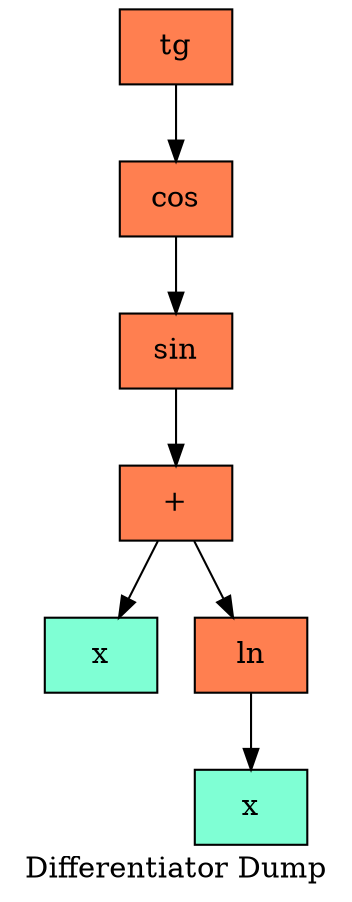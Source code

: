   digraph tree  {
  node[   shape     = "Mrecord",  style     = "filled",  fillcolor = "aqua",  fontcolor = "#000000",  margin    = "0.075"];
  rankdir   = "TB";

  label     = "Differentiator Dump";
"node0" [shape = "record", label = "{tg}", fillcolor = "coral"]
"node1" [shape = "record", label = "{cos}", fillcolor = "coral"]
"node2" [shape = "record", label = "{sin}", fillcolor = "coral"]
"node3" [shape = "record", label = "{+}", fillcolor = "coral"]
"node4" [shape = "record", label = "{x}", fillcolor = "aquamarine"]
"node3" -> "node4"
"node5" [shape = "record", label = "{ln}", fillcolor = "coral"]
"node6" [shape = "record", label = "{x}", fillcolor = "aquamarine"]
"node5" -> "node6"
"node3" -> "node5"
"node2" -> "node3"
"node1" -> "node2"
"node0" -> "node1"
  }